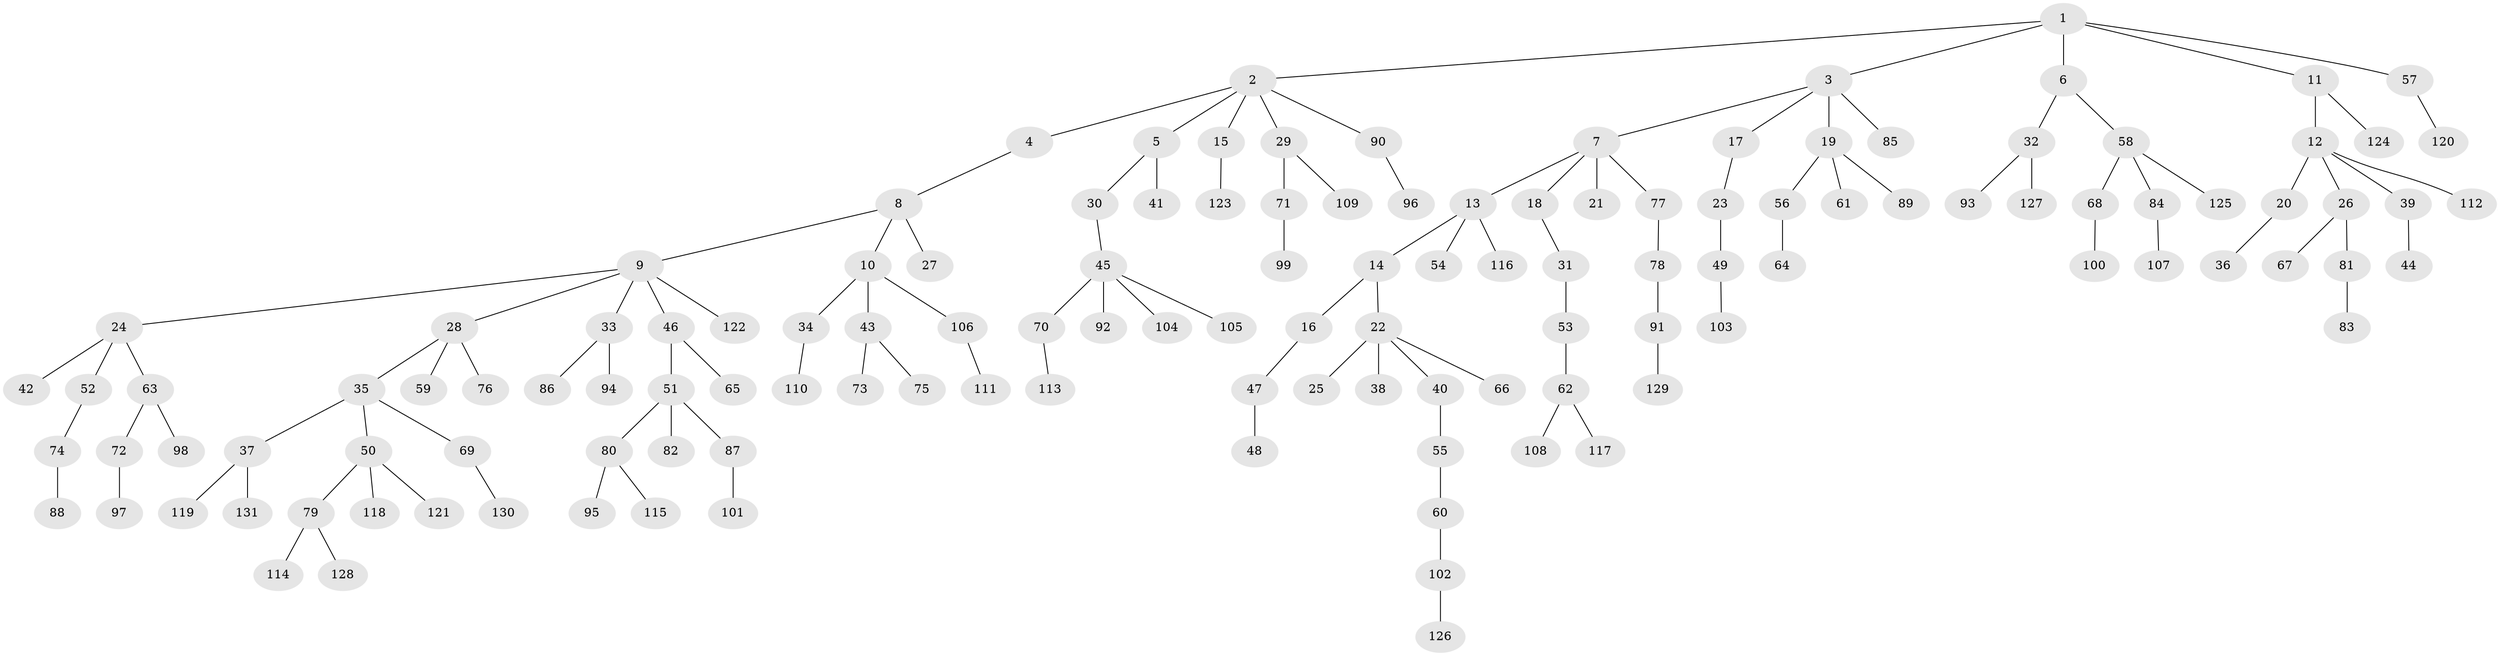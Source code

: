 // coarse degree distribution, {16: 0.02564102564102564, 11: 0.02564102564102564, 1: 0.8205128205128205, 5: 0.02564102564102564, 6: 0.02564102564102564, 2: 0.07692307692307693}
// Generated by graph-tools (version 1.1) at 2025/19/03/04/25 18:19:20]
// undirected, 131 vertices, 130 edges
graph export_dot {
graph [start="1"]
  node [color=gray90,style=filled];
  1;
  2;
  3;
  4;
  5;
  6;
  7;
  8;
  9;
  10;
  11;
  12;
  13;
  14;
  15;
  16;
  17;
  18;
  19;
  20;
  21;
  22;
  23;
  24;
  25;
  26;
  27;
  28;
  29;
  30;
  31;
  32;
  33;
  34;
  35;
  36;
  37;
  38;
  39;
  40;
  41;
  42;
  43;
  44;
  45;
  46;
  47;
  48;
  49;
  50;
  51;
  52;
  53;
  54;
  55;
  56;
  57;
  58;
  59;
  60;
  61;
  62;
  63;
  64;
  65;
  66;
  67;
  68;
  69;
  70;
  71;
  72;
  73;
  74;
  75;
  76;
  77;
  78;
  79;
  80;
  81;
  82;
  83;
  84;
  85;
  86;
  87;
  88;
  89;
  90;
  91;
  92;
  93;
  94;
  95;
  96;
  97;
  98;
  99;
  100;
  101;
  102;
  103;
  104;
  105;
  106;
  107;
  108;
  109;
  110;
  111;
  112;
  113;
  114;
  115;
  116;
  117;
  118;
  119;
  120;
  121;
  122;
  123;
  124;
  125;
  126;
  127;
  128;
  129;
  130;
  131;
  1 -- 2;
  1 -- 3;
  1 -- 6;
  1 -- 11;
  1 -- 57;
  2 -- 4;
  2 -- 5;
  2 -- 15;
  2 -- 29;
  2 -- 90;
  3 -- 7;
  3 -- 17;
  3 -- 19;
  3 -- 85;
  4 -- 8;
  5 -- 30;
  5 -- 41;
  6 -- 32;
  6 -- 58;
  7 -- 13;
  7 -- 18;
  7 -- 21;
  7 -- 77;
  8 -- 9;
  8 -- 10;
  8 -- 27;
  9 -- 24;
  9 -- 28;
  9 -- 33;
  9 -- 46;
  9 -- 122;
  10 -- 34;
  10 -- 43;
  10 -- 106;
  11 -- 12;
  11 -- 124;
  12 -- 20;
  12 -- 26;
  12 -- 39;
  12 -- 112;
  13 -- 14;
  13 -- 54;
  13 -- 116;
  14 -- 16;
  14 -- 22;
  15 -- 123;
  16 -- 47;
  17 -- 23;
  18 -- 31;
  19 -- 56;
  19 -- 61;
  19 -- 89;
  20 -- 36;
  22 -- 25;
  22 -- 38;
  22 -- 40;
  22 -- 66;
  23 -- 49;
  24 -- 42;
  24 -- 52;
  24 -- 63;
  26 -- 67;
  26 -- 81;
  28 -- 35;
  28 -- 59;
  28 -- 76;
  29 -- 71;
  29 -- 109;
  30 -- 45;
  31 -- 53;
  32 -- 93;
  32 -- 127;
  33 -- 86;
  33 -- 94;
  34 -- 110;
  35 -- 37;
  35 -- 50;
  35 -- 69;
  37 -- 119;
  37 -- 131;
  39 -- 44;
  40 -- 55;
  43 -- 73;
  43 -- 75;
  45 -- 70;
  45 -- 92;
  45 -- 104;
  45 -- 105;
  46 -- 51;
  46 -- 65;
  47 -- 48;
  49 -- 103;
  50 -- 79;
  50 -- 118;
  50 -- 121;
  51 -- 80;
  51 -- 82;
  51 -- 87;
  52 -- 74;
  53 -- 62;
  55 -- 60;
  56 -- 64;
  57 -- 120;
  58 -- 68;
  58 -- 84;
  58 -- 125;
  60 -- 102;
  62 -- 108;
  62 -- 117;
  63 -- 72;
  63 -- 98;
  68 -- 100;
  69 -- 130;
  70 -- 113;
  71 -- 99;
  72 -- 97;
  74 -- 88;
  77 -- 78;
  78 -- 91;
  79 -- 114;
  79 -- 128;
  80 -- 95;
  80 -- 115;
  81 -- 83;
  84 -- 107;
  87 -- 101;
  90 -- 96;
  91 -- 129;
  102 -- 126;
  106 -- 111;
}

